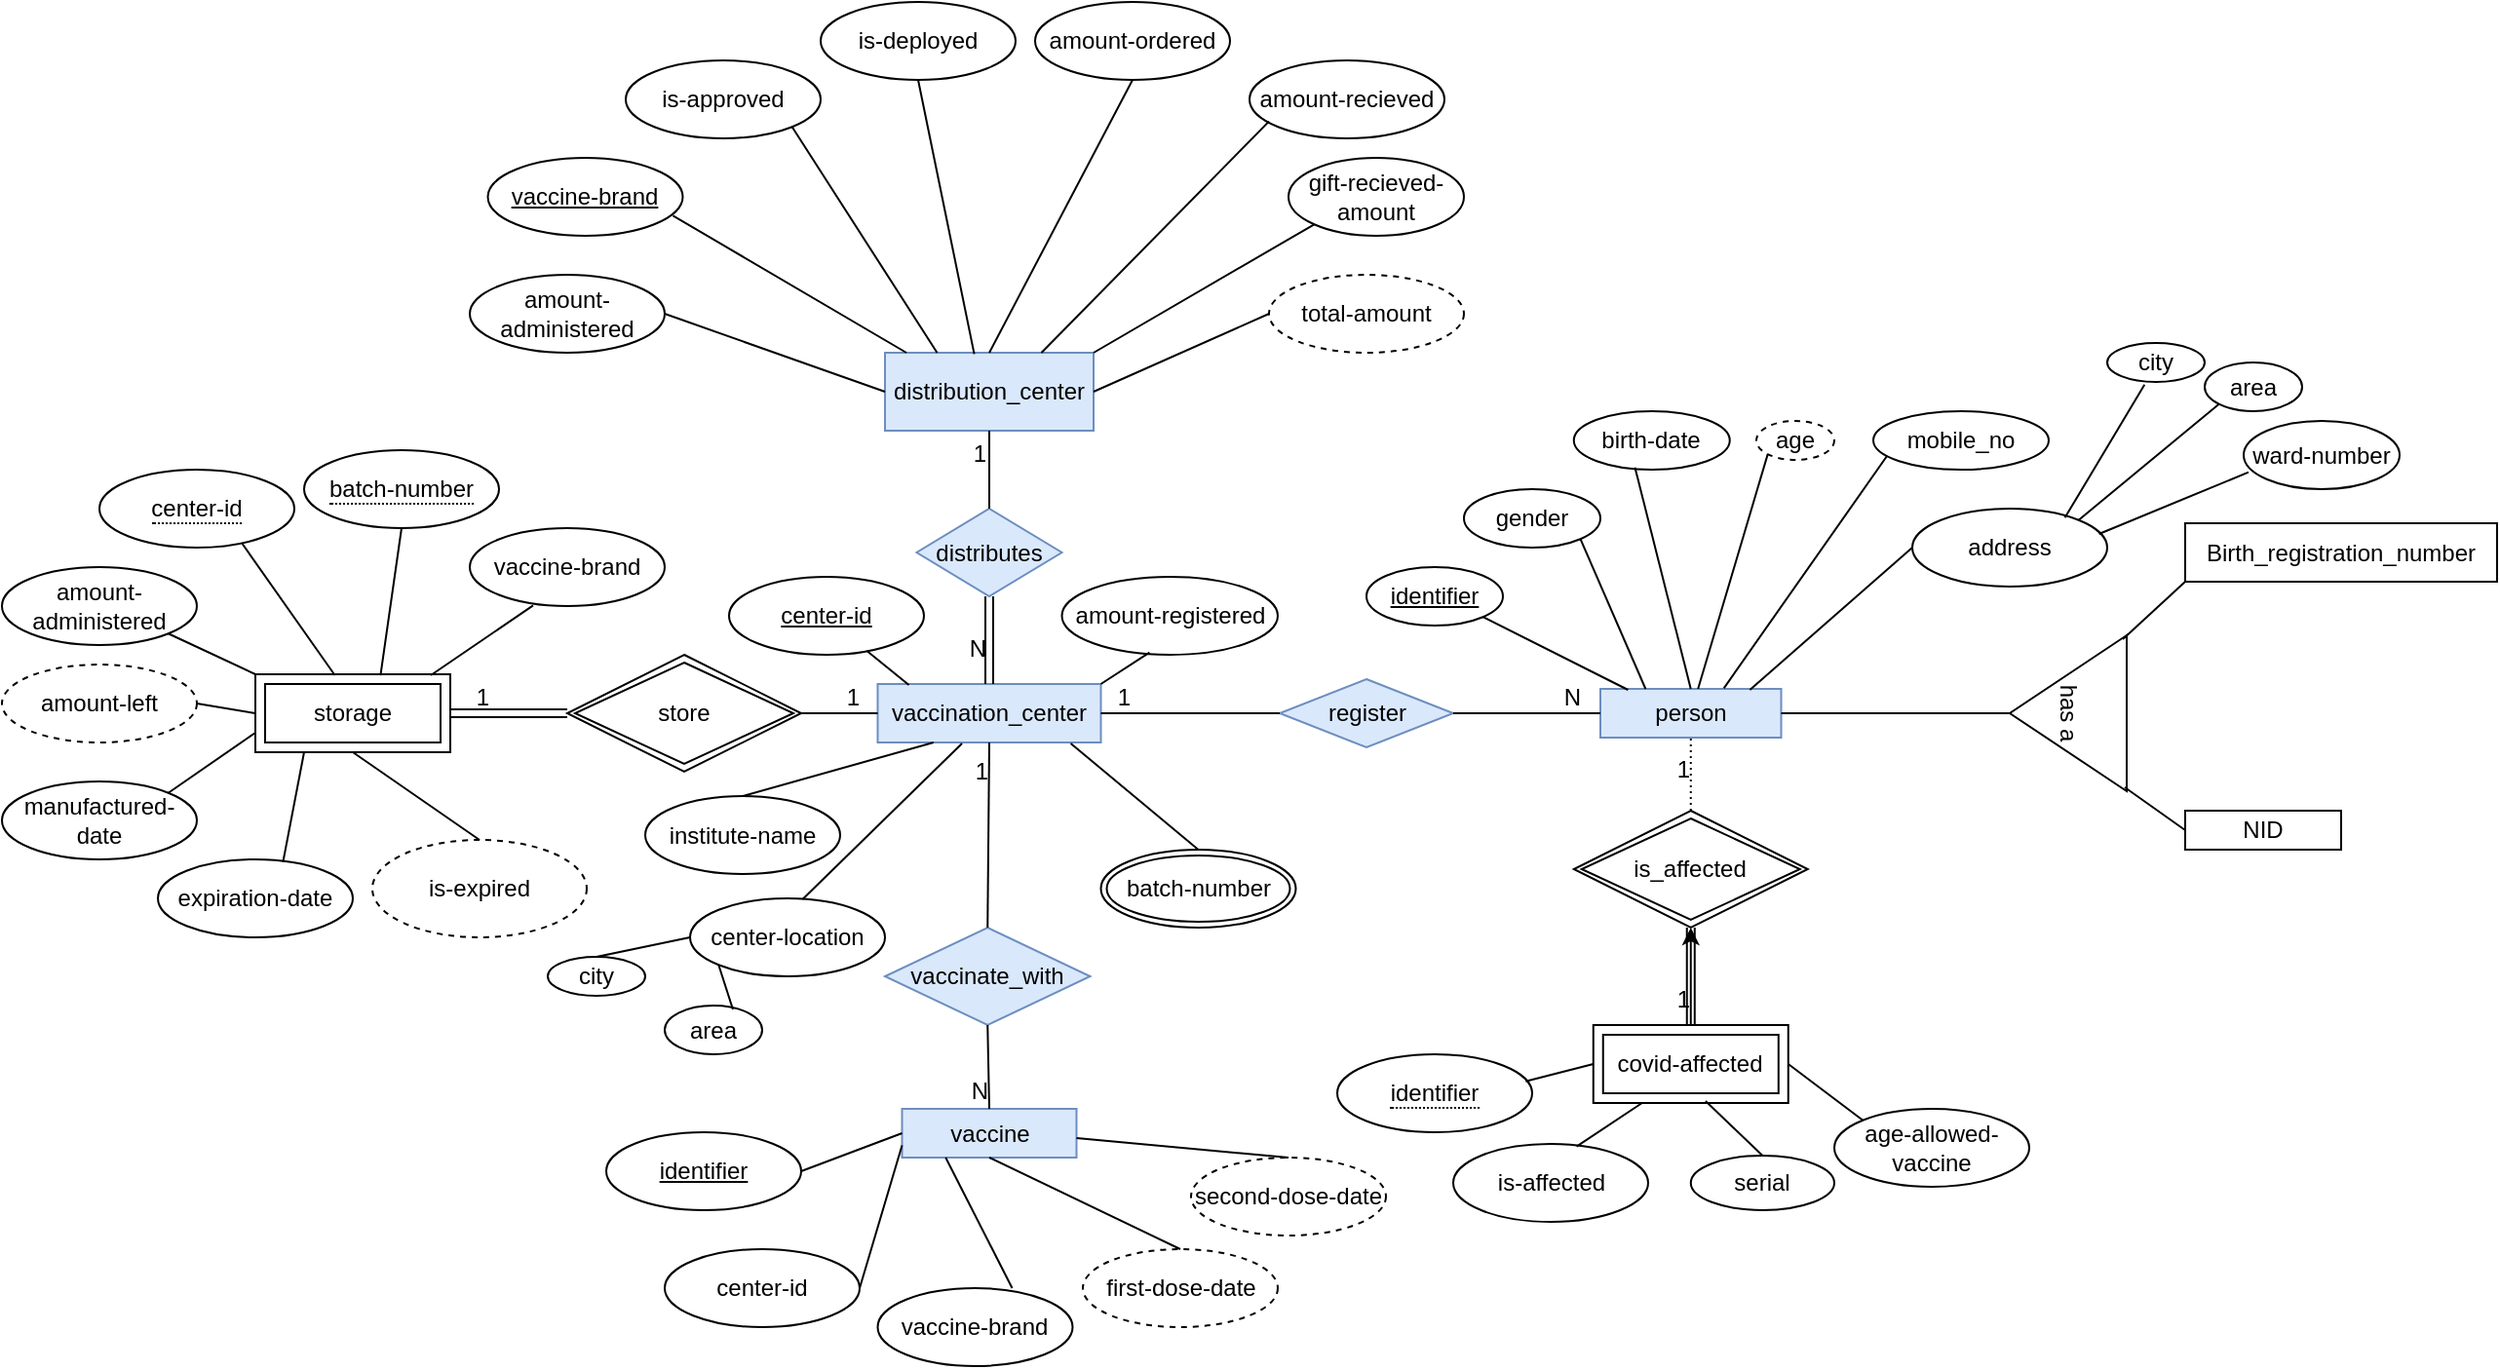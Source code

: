 <mxfile version="15.4.1" type="device"><diagram id="R2lEEEUBdFMjLlhIrx00" name="Page-1"><mxGraphModel dx="1422" dy="800" grid="1" gridSize="10" guides="1" tooltips="1" connect="1" arrows="1" fold="1" page="1" pageScale="1" pageWidth="1600" pageHeight="1200" math="0" shadow="0" extFonts="Permanent Marker^https://fonts.googleapis.com/css?family=Permanent+Marker"><root><mxCell id="0"/><mxCell id="1" parent="0"/><mxCell id="9eP8HECCLVkOq3KNyCgl-5" value="distribution_center" style="whiteSpace=wrap;html=1;align=center;fillColor=#dae8fc;strokeColor=#6c8ebf;" parent="1" vertex="1"><mxGeometry x="513" y="200" width="107" height="40" as="geometry"/></mxCell><mxCell id="9eP8HECCLVkOq3KNyCgl-6" value="vaccine-brand" style="ellipse;whiteSpace=wrap;html=1;align=center;fontStyle=4;" parent="1" vertex="1"><mxGeometry x="309.25" y="100" width="100" height="40" as="geometry"/></mxCell><mxCell id="9eP8HECCLVkOq3KNyCgl-13" value="is-deployed" style="ellipse;whiteSpace=wrap;html=1;align=center;" parent="1" vertex="1"><mxGeometry x="480" y="20" width="100" height="40" as="geometry"/></mxCell><mxCell id="9eP8HECCLVkOq3KNyCgl-14" value="is-approved" style="ellipse;whiteSpace=wrap;html=1;align=center;" parent="1" vertex="1"><mxGeometry x="380" y="50" width="100" height="40" as="geometry"/></mxCell><mxCell id="9eP8HECCLVkOq3KNyCgl-18" value="" style="endArrow=none;html=1;exitX=0.95;exitY=0.742;exitDx=0;exitDy=0;exitPerimeter=0;entryX=0.103;entryY=0;entryDx=0;entryDy=0;entryPerimeter=0;" parent="1" source="9eP8HECCLVkOq3KNyCgl-6" target="9eP8HECCLVkOq3KNyCgl-5" edge="1"><mxGeometry width="50" height="50" relative="1" as="geometry"><mxPoint x="241.667" y="300" as="sourcePoint"/><mxPoint x="480" y="190" as="targetPoint"/><Array as="points"/></mxGeometry></mxCell><mxCell id="9eP8HECCLVkOq3KNyCgl-19" value="" style="endArrow=none;html=1;entryX=1;entryY=1;entryDx=0;entryDy=0;exitX=0.25;exitY=0;exitDx=0;exitDy=0;" parent="1" source="9eP8HECCLVkOq3KNyCgl-5" target="9eP8HECCLVkOq3KNyCgl-14" edge="1"><mxGeometry width="50" height="50" relative="1" as="geometry"><mxPoint x="520" y="320" as="sourcePoint"/><mxPoint x="570" y="270" as="targetPoint"/></mxGeometry></mxCell><mxCell id="9eP8HECCLVkOq3KNyCgl-21" value="amount-ordered" style="ellipse;whiteSpace=wrap;html=1;align=center;" parent="1" vertex="1"><mxGeometry x="590" y="20" width="100" height="40" as="geometry"/></mxCell><mxCell id="9eP8HECCLVkOq3KNyCgl-22" value="amount-recieved" style="ellipse;whiteSpace=wrap;html=1;align=center;" parent="1" vertex="1"><mxGeometry x="700" y="50" width="100" height="40" as="geometry"/></mxCell><mxCell id="9eP8HECCLVkOq3KNyCgl-24" value="" style="endArrow=none;html=1;entryX=0.5;entryY=1;entryDx=0;entryDy=0;exitX=0.428;exitY=0.017;exitDx=0;exitDy=0;exitPerimeter=0;" parent="1" source="9eP8HECCLVkOq3KNyCgl-5" target="9eP8HECCLVkOq3KNyCgl-13" edge="1"><mxGeometry width="50" height="50" relative="1" as="geometry"><mxPoint x="520" y="320" as="sourcePoint"/><mxPoint x="570" y="270" as="targetPoint"/></mxGeometry></mxCell><mxCell id="9eP8HECCLVkOq3KNyCgl-25" value="" style="endArrow=none;html=1;entryX=0.5;entryY=1;entryDx=0;entryDy=0;exitX=0.5;exitY=0;exitDx=0;exitDy=0;" parent="1" source="9eP8HECCLVkOq3KNyCgl-5" target="9eP8HECCLVkOq3KNyCgl-21" edge="1"><mxGeometry width="50" height="50" relative="1" as="geometry"><mxPoint x="520" y="320" as="sourcePoint"/><mxPoint x="570" y="270" as="targetPoint"/></mxGeometry></mxCell><mxCell id="9eP8HECCLVkOq3KNyCgl-26" value="" style="endArrow=none;html=1;entryX=0.1;entryY=0.783;entryDx=0;entryDy=0;exitX=0.75;exitY=0;exitDx=0;exitDy=0;entryPerimeter=0;" parent="1" source="9eP8HECCLVkOq3KNyCgl-5" target="9eP8HECCLVkOq3KNyCgl-22" edge="1"><mxGeometry width="50" height="50" relative="1" as="geometry"><mxPoint x="520" y="320" as="sourcePoint"/><mxPoint x="570" y="270" as="targetPoint"/></mxGeometry></mxCell><mxCell id="9eP8HECCLVkOq3KNyCgl-27" value="gift-recieved-amount" style="ellipse;whiteSpace=wrap;html=1;align=center;" parent="1" vertex="1"><mxGeometry x="720" y="100" width="90" height="40" as="geometry"/></mxCell><mxCell id="9eP8HECCLVkOq3KNyCgl-28" value="" style="endArrow=none;html=1;entryX=0;entryY=1;entryDx=0;entryDy=0;exitX=1;exitY=0;exitDx=0;exitDy=0;" parent="1" source="9eP8HECCLVkOq3KNyCgl-5" target="9eP8HECCLVkOq3KNyCgl-27" edge="1"><mxGeometry width="50" height="50" relative="1" as="geometry"><mxPoint x="610" y="290" as="sourcePoint"/><mxPoint x="660" y="240" as="targetPoint"/></mxGeometry></mxCell><mxCell id="9eP8HECCLVkOq3KNyCgl-29" value="total-amount" style="ellipse;whiteSpace=wrap;html=1;align=center;dashed=1;" parent="1" vertex="1"><mxGeometry x="710" y="160" width="100" height="40" as="geometry"/></mxCell><mxCell id="9eP8HECCLVkOq3KNyCgl-30" value="" style="endArrow=none;html=1;entryX=0;entryY=0.5;entryDx=0;entryDy=0;exitX=1;exitY=0.5;exitDx=0;exitDy=0;" parent="1" source="9eP8HECCLVkOq3KNyCgl-5" target="9eP8HECCLVkOq3KNyCgl-29" edge="1"><mxGeometry width="50" height="50" relative="1" as="geometry"><mxPoint x="610" y="320" as="sourcePoint"/><mxPoint x="660" y="270" as="targetPoint"/></mxGeometry></mxCell><mxCell id="9eP8HECCLVkOq3KNyCgl-31" value="amount-administered" style="ellipse;whiteSpace=wrap;html=1;align=center;" parent="1" vertex="1"><mxGeometry x="300" y="160" width="100" height="40" as="geometry"/></mxCell><mxCell id="9eP8HECCLVkOq3KNyCgl-32" value="" style="endArrow=none;html=1;entryX=1;entryY=0.5;entryDx=0;entryDy=0;exitX=0;exitY=0.5;exitDx=0;exitDy=0;" parent="1" source="9eP8HECCLVkOq3KNyCgl-5" target="9eP8HECCLVkOq3KNyCgl-31" edge="1"><mxGeometry width="50" height="50" relative="1" as="geometry"><mxPoint x="480" y="310" as="sourcePoint"/><mxPoint x="530" y="260" as="targetPoint"/></mxGeometry></mxCell><mxCell id="9eP8HECCLVkOq3KNyCgl-34" value="distributes" style="rhombus;whiteSpace=wrap;html=1;strokeColor=#6c8ebf;fillColor=#dae8fc;" parent="1" vertex="1"><mxGeometry x="529.25" y="280" width="74.5" height="45" as="geometry"/></mxCell><mxCell id="9eP8HECCLVkOq3KNyCgl-36" value="vaccination_center" style="whiteSpace=wrap;html=1;strokeColor=#6c8ebf;fillColor=#dae8fc;" parent="1" vertex="1"><mxGeometry x="509.25" y="370" width="114.5" height="30" as="geometry"/></mxCell><mxCell id="9eP8HECCLVkOq3KNyCgl-49" value="" style="shape=link;html=1;rounded=0;entryX=0.5;entryY=0;entryDx=0;entryDy=0;exitX=0.5;exitY=1;exitDx=0;exitDy=0;" parent="1" source="9eP8HECCLVkOq3KNyCgl-34" target="9eP8HECCLVkOq3KNyCgl-36" edge="1"><mxGeometry relative="1" as="geometry"><mxPoint x="650" y="290" as="sourcePoint"/><mxPoint x="810" y="290" as="targetPoint"/></mxGeometry></mxCell><mxCell id="9eP8HECCLVkOq3KNyCgl-50" value="N" style="resizable=0;html=1;align=right;verticalAlign=bottom;" parent="9eP8HECCLVkOq3KNyCgl-49" connectable="0" vertex="1"><mxGeometry x="1" relative="1" as="geometry"><mxPoint x="-1" y="-10" as="offset"/></mxGeometry></mxCell><mxCell id="9eP8HECCLVkOq3KNyCgl-51" value="" style="endArrow=none;html=1;rounded=0;entryX=0.5;entryY=1;entryDx=0;entryDy=0;exitX=0.5;exitY=0;exitDx=0;exitDy=0;" parent="1" source="9eP8HECCLVkOq3KNyCgl-34" target="9eP8HECCLVkOq3KNyCgl-5" edge="1"><mxGeometry relative="1" as="geometry"><mxPoint x="650" y="290" as="sourcePoint"/><mxPoint x="810" y="290" as="targetPoint"/></mxGeometry></mxCell><mxCell id="9eP8HECCLVkOq3KNyCgl-52" value="1" style="resizable=0;html=1;align=right;verticalAlign=bottom;" parent="9eP8HECCLVkOq3KNyCgl-51" connectable="0" vertex="1"><mxGeometry x="1" relative="1" as="geometry"><mxPoint x="-1" y="20" as="offset"/></mxGeometry></mxCell><mxCell id="9eP8HECCLVkOq3KNyCgl-54" value="institute-name" style="ellipse;whiteSpace=wrap;html=1;align=center;" parent="1" vertex="1"><mxGeometry x="390" y="427.5" width="100" height="40" as="geometry"/></mxCell><mxCell id="9eP8HECCLVkOq3KNyCgl-57" value="center-id" style="ellipse;whiteSpace=wrap;html=1;align=center;fontStyle=4;" parent="1" vertex="1"><mxGeometry x="433" y="315" width="100" height="40" as="geometry"/></mxCell><mxCell id="9eP8HECCLVkOq3KNyCgl-58" value="amount-registered" style="ellipse;whiteSpace=wrap;html=1;align=center;" parent="1" vertex="1"><mxGeometry x="603.75" y="315" width="110.75" height="40" as="geometry"/></mxCell><mxCell id="9eP8HECCLVkOq3KNyCgl-59" value="amount-administered" style="ellipse;whiteSpace=wrap;html=1;align=center;" parent="1" vertex="1"><mxGeometry x="60" y="310" width="100" height="40" as="geometry"/></mxCell><mxCell id="9eP8HECCLVkOq3KNyCgl-133" value="register" style="rhombus;whiteSpace=wrap;html=1;strokeColor=#6c8ebf;fillColor=#dae8fc;" parent="1" vertex="1"><mxGeometry x="715.5" y="367.5" width="89" height="35" as="geometry"/></mxCell><mxCell id="9eP8HECCLVkOq3KNyCgl-135" value="person" style="whiteSpace=wrap;html=1;strokeColor=#6c8ebf;fillColor=#dae8fc;" parent="1" vertex="1"><mxGeometry x="880" y="372.5" width="92.75" height="25" as="geometry"/></mxCell><mxCell id="9eP8HECCLVkOq3KNyCgl-138" value="" style="endArrow=none;html=1;rounded=0;entryX=1;entryY=0.5;entryDx=0;entryDy=0;exitX=0;exitY=0.5;exitDx=0;exitDy=0;" parent="1" source="9eP8HECCLVkOq3KNyCgl-133" target="9eP8HECCLVkOq3KNyCgl-36" edge="1"><mxGeometry relative="1" as="geometry"><mxPoint x="760" y="420" as="sourcePoint"/><mxPoint x="920" y="420" as="targetPoint"/></mxGeometry></mxCell><mxCell id="9eP8HECCLVkOq3KNyCgl-139" value="1" style="resizable=0;html=1;align=right;verticalAlign=bottom;" parent="9eP8HECCLVkOq3KNyCgl-138" connectable="0" vertex="1"><mxGeometry x="1" relative="1" as="geometry"><mxPoint x="16" as="offset"/></mxGeometry></mxCell><mxCell id="9eP8HECCLVkOq3KNyCgl-140" value="" style="endArrow=none;html=1;rounded=0;entryX=0;entryY=0.5;entryDx=0;entryDy=0;exitX=1;exitY=0.5;exitDx=0;exitDy=0;" parent="1" source="9eP8HECCLVkOq3KNyCgl-133" target="9eP8HECCLVkOq3KNyCgl-135" edge="1"><mxGeometry relative="1" as="geometry"><mxPoint x="760" y="420" as="sourcePoint"/><mxPoint x="920" y="420" as="targetPoint"/></mxGeometry></mxCell><mxCell id="9eP8HECCLVkOq3KNyCgl-141" value="N" style="resizable=0;html=1;align=right;verticalAlign=bottom;" parent="9eP8HECCLVkOq3KNyCgl-140" connectable="0" vertex="1"><mxGeometry x="1" relative="1" as="geometry"><mxPoint x="-10" as="offset"/></mxGeometry></mxCell><mxCell id="9eP8HECCLVkOq3KNyCgl-142" value="identifier" style="ellipse;whiteSpace=wrap;html=1;align=center;fontStyle=4;" parent="1" vertex="1"><mxGeometry x="760" y="310" width="70" height="30" as="geometry"/></mxCell><mxCell id="9eP8HECCLVkOq3KNyCgl-143" value="gender" style="ellipse;whiteSpace=wrap;html=1;align=center;" parent="1" vertex="1"><mxGeometry x="810" y="270" width="70" height="30" as="geometry"/></mxCell><mxCell id="9eP8HECCLVkOq3KNyCgl-145" value="birth-date" style="ellipse;whiteSpace=wrap;html=1;align=center;" parent="1" vertex="1"><mxGeometry x="866.38" y="230" width="80" height="30" as="geometry"/></mxCell><mxCell id="9eP8HECCLVkOq3KNyCgl-147" value="age" style="ellipse;whiteSpace=wrap;html=1;align=center;dashed=1;" parent="1" vertex="1"><mxGeometry x="960" y="235" width="40" height="20" as="geometry"/></mxCell><mxCell id="9eP8HECCLVkOq3KNyCgl-151" value="batch-number" style="ellipse;shape=doubleEllipse;margin=3;whiteSpace=wrap;html=1;align=center;" parent="1" vertex="1"><mxGeometry x="623.75" y="455" width="100" height="40" as="geometry"/></mxCell><mxCell id="9eP8HECCLVkOq3KNyCgl-153" value="storage" style="shape=ext;margin=3;double=1;whiteSpace=wrap;html=1;align=center;" parent="1" vertex="1"><mxGeometry x="190" y="365" width="100" height="40" as="geometry"/></mxCell><mxCell id="9eP8HECCLVkOq3KNyCgl-154" value="store" style="shape=rhombus;double=1;perimeter=rhombusPerimeter;whiteSpace=wrap;html=1;align=center;" parent="1" vertex="1"><mxGeometry x="350" y="355" width="120" height="60" as="geometry"/></mxCell><mxCell id="9eP8HECCLVkOq3KNyCgl-155" value="" style="shape=link;html=1;rounded=0;exitX=1;exitY=0.5;exitDx=0;exitDy=0;entryX=0;entryY=0.5;entryDx=0;entryDy=0;" parent="1" source="9eP8HECCLVkOq3KNyCgl-153" target="9eP8HECCLVkOq3KNyCgl-154" edge="1"><mxGeometry relative="1" as="geometry"><mxPoint x="599.25" y="325" as="sourcePoint"/><mxPoint x="759.25" y="325" as="targetPoint"/></mxGeometry></mxCell><mxCell id="9eP8HECCLVkOq3KNyCgl-156" value="1" style="resizable=0;html=1;align=right;verticalAlign=bottom;" parent="9eP8HECCLVkOq3KNyCgl-155" connectable="0" vertex="1"><mxGeometry x="1" relative="1" as="geometry"><mxPoint x="-40" as="offset"/></mxGeometry></mxCell><mxCell id="9eP8HECCLVkOq3KNyCgl-157" value="" style="endArrow=none;html=1;rounded=0;entryX=0;entryY=0.5;entryDx=0;entryDy=0;exitX=1;exitY=0.5;exitDx=0;exitDy=0;" parent="1" source="9eP8HECCLVkOq3KNyCgl-154" target="9eP8HECCLVkOq3KNyCgl-36" edge="1"><mxGeometry relative="1" as="geometry"><mxPoint x="590" y="330" as="sourcePoint"/><mxPoint x="750" y="330" as="targetPoint"/></mxGeometry></mxCell><mxCell id="9eP8HECCLVkOq3KNyCgl-158" value="1" style="resizable=0;html=1;align=right;verticalAlign=bottom;" parent="9eP8HECCLVkOq3KNyCgl-157" connectable="0" vertex="1"><mxGeometry x="1" relative="1" as="geometry"><mxPoint x="-9" as="offset"/></mxGeometry></mxCell><mxCell id="9eP8HECCLVkOq3KNyCgl-159" value="&lt;span style=&quot;border-bottom: 1px dotted&quot;&gt;batch-number&lt;/span&gt;" style="ellipse;whiteSpace=wrap;html=1;align=center;" parent="1" vertex="1"><mxGeometry x="215" y="250" width="100" height="40" as="geometry"/></mxCell><mxCell id="9eP8HECCLVkOq3KNyCgl-160" value="&lt;span style=&quot;border-bottom: 1px dotted&quot;&gt;center-id&lt;/span&gt;" style="ellipse;whiteSpace=wrap;html=1;align=center;" parent="1" vertex="1"><mxGeometry x="110" y="260" width="100" height="40" as="geometry"/></mxCell><mxCell id="9eP8HECCLVkOq3KNyCgl-161" value="amount-left" style="ellipse;whiteSpace=wrap;html=1;align=center;dashed=1;" parent="1" vertex="1"><mxGeometry x="60" y="360" width="100" height="40" as="geometry"/></mxCell><mxCell id="9eP8HECCLVkOq3KNyCgl-162" value="manufactured-date" style="ellipse;whiteSpace=wrap;html=1;align=center;" parent="1" vertex="1"><mxGeometry x="60" y="420" width="100" height="40" as="geometry"/></mxCell><mxCell id="9eP8HECCLVkOq3KNyCgl-163" value="expiration-date" style="ellipse;whiteSpace=wrap;html=1;align=center;" parent="1" vertex="1"><mxGeometry x="140" y="460" width="100" height="40" as="geometry"/></mxCell><mxCell id="9eP8HECCLVkOq3KNyCgl-164" value="is-expired" style="ellipse;whiteSpace=wrap;html=1;align=center;dashed=1;" parent="1" vertex="1"><mxGeometry x="250" y="450" width="110" height="50" as="geometry"/></mxCell><mxCell id="9eP8HECCLVkOq3KNyCgl-165" value="" style="endArrow=none;html=1;entryX=0.5;entryY=1;entryDx=0;entryDy=0;exitX=0.5;exitY=0;exitDx=0;exitDy=0;" parent="1" source="9eP8HECCLVkOq3KNyCgl-164" target="9eP8HECCLVkOq3KNyCgl-153" edge="1"><mxGeometry width="50" height="50" relative="1" as="geometry"><mxPoint x="620" y="360" as="sourcePoint"/><mxPoint x="670" y="310" as="targetPoint"/></mxGeometry></mxCell><mxCell id="9eP8HECCLVkOq3KNyCgl-166" value="" style="endArrow=none;html=1;entryX=0.25;entryY=1;entryDx=0;entryDy=0;exitX=0.642;exitY=0.033;exitDx=0;exitDy=0;exitPerimeter=0;" parent="1" source="9eP8HECCLVkOq3KNyCgl-163" target="9eP8HECCLVkOq3KNyCgl-153" edge="1"><mxGeometry width="50" height="50" relative="1" as="geometry"><mxPoint x="620" y="360" as="sourcePoint"/><mxPoint x="670" y="310" as="targetPoint"/></mxGeometry></mxCell><mxCell id="9eP8HECCLVkOq3KNyCgl-167" value="" style="endArrow=none;html=1;entryX=0.5;entryY=1;entryDx=0;entryDy=0;exitX=0.642;exitY=0.013;exitDx=0;exitDy=0;exitPerimeter=0;" parent="1" source="9eP8HECCLVkOq3KNyCgl-153" target="9eP8HECCLVkOq3KNyCgl-159" edge="1"><mxGeometry width="50" height="50" relative="1" as="geometry"><mxPoint x="620" y="360" as="sourcePoint"/><mxPoint x="670" y="310" as="targetPoint"/></mxGeometry></mxCell><mxCell id="9eP8HECCLVkOq3KNyCgl-168" value="" style="endArrow=none;html=1;entryX=0.733;entryY=0.95;entryDx=0;entryDy=0;entryPerimeter=0;exitX=0.408;exitY=0.013;exitDx=0;exitDy=0;exitPerimeter=0;" parent="1" source="9eP8HECCLVkOq3KNyCgl-153" target="9eP8HECCLVkOq3KNyCgl-160" edge="1"><mxGeometry width="50" height="50" relative="1" as="geometry"><mxPoint x="620" y="360" as="sourcePoint"/><mxPoint x="670" y="310" as="targetPoint"/></mxGeometry></mxCell><mxCell id="9eP8HECCLVkOq3KNyCgl-169" value="" style="endArrow=none;html=1;entryX=1;entryY=1;entryDx=0;entryDy=0;exitX=0;exitY=0;exitDx=0;exitDy=0;" parent="1" source="9eP8HECCLVkOq3KNyCgl-153" target="9eP8HECCLVkOq3KNyCgl-59" edge="1"><mxGeometry width="50" height="50" relative="1" as="geometry"><mxPoint x="620" y="360" as="sourcePoint"/><mxPoint x="670" y="310" as="targetPoint"/></mxGeometry></mxCell><mxCell id="9eP8HECCLVkOq3KNyCgl-170" value="" style="endArrow=none;html=1;entryX=1;entryY=0.5;entryDx=0;entryDy=0;exitX=0;exitY=0.5;exitDx=0;exitDy=0;" parent="1" source="9eP8HECCLVkOq3KNyCgl-153" target="9eP8HECCLVkOq3KNyCgl-161" edge="1"><mxGeometry width="50" height="50" relative="1" as="geometry"><mxPoint x="620" y="360" as="sourcePoint"/><mxPoint x="670" y="310" as="targetPoint"/></mxGeometry></mxCell><mxCell id="9eP8HECCLVkOq3KNyCgl-171" value="" style="endArrow=none;html=1;exitX=0;exitY=0.75;exitDx=0;exitDy=0;entryX=1;entryY=0;entryDx=0;entryDy=0;" parent="1" source="9eP8HECCLVkOq3KNyCgl-153" target="9eP8HECCLVkOq3KNyCgl-162" edge="1"><mxGeometry width="50" height="50" relative="1" as="geometry"><mxPoint x="620" y="360" as="sourcePoint"/><mxPoint x="160" y="410" as="targetPoint"/></mxGeometry></mxCell><mxCell id="9eP8HECCLVkOq3KNyCgl-172" value="" style="endArrow=none;html=1;entryX=0.707;entryY=0.95;entryDx=0;entryDy=0;entryPerimeter=0;exitX=0.14;exitY=0.017;exitDx=0;exitDy=0;exitPerimeter=0;" parent="1" source="9eP8HECCLVkOq3KNyCgl-36" target="9eP8HECCLVkOq3KNyCgl-57" edge="1"><mxGeometry width="50" height="50" relative="1" as="geometry"><mxPoint x="540" y="430" as="sourcePoint"/><mxPoint x="450" y="270" as="targetPoint"/></mxGeometry></mxCell><mxCell id="9eP8HECCLVkOq3KNyCgl-173" value="" style="endArrow=none;html=1;exitX=0.25;exitY=1;exitDx=0;exitDy=0;entryX=0.5;entryY=0;entryDx=0;entryDy=0;" parent="1" source="9eP8HECCLVkOq3KNyCgl-36" target="9eP8HECCLVkOq3KNyCgl-54" edge="1"><mxGeometry width="50" height="50" relative="1" as="geometry"><mxPoint x="620" y="360" as="sourcePoint"/><mxPoint x="490" y="478" as="targetPoint"/></mxGeometry></mxCell><mxCell id="9eP8HECCLVkOq3KNyCgl-174" value="" style="endArrow=none;html=1;entryX=0.5;entryY=0;entryDx=0;entryDy=0;exitX=0.865;exitY=1.017;exitDx=0;exitDy=0;exitPerimeter=0;" parent="1" source="9eP8HECCLVkOq3KNyCgl-36" target="9eP8HECCLVkOq3KNyCgl-151" edge="1"><mxGeometry width="50" height="50" relative="1" as="geometry"><mxPoint x="620" y="360" as="sourcePoint"/><mxPoint x="670" y="310" as="targetPoint"/></mxGeometry></mxCell><mxCell id="9eP8HECCLVkOq3KNyCgl-175" value="" style="endArrow=none;html=1;exitX=1;exitY=0;exitDx=0;exitDy=0;entryX=0.406;entryY=0.971;entryDx=0;entryDy=0;entryPerimeter=0;" parent="1" source="9eP8HECCLVkOq3KNyCgl-36" target="9eP8HECCLVkOq3KNyCgl-58" edge="1"><mxGeometry width="50" height="50" relative="1" as="geometry"><mxPoint x="620" y="360" as="sourcePoint"/><mxPoint x="659" y="370" as="targetPoint"/></mxGeometry></mxCell><mxCell id="9eP8HECCLVkOq3KNyCgl-176" value="address" style="ellipse;whiteSpace=wrap;html=1;align=center;" parent="1" vertex="1"><mxGeometry x="1040" y="280" width="100" height="40" as="geometry"/></mxCell><mxCell id="9eP8HECCLVkOq3KNyCgl-177" value="center-location" style="ellipse;whiteSpace=wrap;html=1;align=center;" parent="1" vertex="1"><mxGeometry x="413" y="480" width="100" height="40" as="geometry"/></mxCell><mxCell id="9eP8HECCLVkOq3KNyCgl-178" value="" style="endArrow=none;html=1;exitX=0.577;exitY=0.013;exitDx=0;exitDy=0;entryX=0.378;entryY=1.017;entryDx=0;entryDy=0;entryPerimeter=0;exitPerimeter=0;" parent="1" source="9eP8HECCLVkOq3KNyCgl-177" target="9eP8HECCLVkOq3KNyCgl-36" edge="1"><mxGeometry width="50" height="50" relative="1" as="geometry"><mxPoint x="640" y="380" as="sourcePoint"/><mxPoint x="540" y="450" as="targetPoint"/></mxGeometry></mxCell><mxCell id="9eP8HECCLVkOq3KNyCgl-179" value="city" style="ellipse;whiteSpace=wrap;html=1;align=center;" parent="1" vertex="1"><mxGeometry x="1140" y="195" width="50" height="20" as="geometry"/></mxCell><mxCell id="9eP8HECCLVkOq3KNyCgl-180" value="area" style="ellipse;whiteSpace=wrap;html=1;align=center;" parent="1" vertex="1"><mxGeometry x="1190" y="205" width="50" height="25" as="geometry"/></mxCell><mxCell id="9eP8HECCLVkOq3KNyCgl-181" value="ward-number" style="ellipse;whiteSpace=wrap;html=1;align=center;" parent="1" vertex="1"><mxGeometry x="1210" y="235" width="80" height="35" as="geometry"/></mxCell><mxCell id="9eP8HECCLVkOq3KNyCgl-182" value="" style="endArrow=none;html=1;entryX=0.383;entryY=1.067;entryDx=0;entryDy=0;entryPerimeter=0;exitX=0.783;exitY=0.117;exitDx=0;exitDy=0;exitPerimeter=0;" parent="1" source="9eP8HECCLVkOq3KNyCgl-176" target="9eP8HECCLVkOq3KNyCgl-179" edge="1"><mxGeometry width="50" height="50" relative="1" as="geometry"><mxPoint x="680" y="380" as="sourcePoint"/><mxPoint x="730" y="330" as="targetPoint"/></mxGeometry></mxCell><mxCell id="9eP8HECCLVkOq3KNyCgl-183" value="" style="endArrow=none;html=1;entryX=0;entryY=1;entryDx=0;entryDy=0;exitX=1;exitY=0;exitDx=0;exitDy=0;" parent="1" source="9eP8HECCLVkOq3KNyCgl-176" target="9eP8HECCLVkOq3KNyCgl-180" edge="1"><mxGeometry width="50" height="50" relative="1" as="geometry"><mxPoint x="680" y="380" as="sourcePoint"/><mxPoint x="730" y="330" as="targetPoint"/></mxGeometry></mxCell><mxCell id="9eP8HECCLVkOq3KNyCgl-184" value="" style="endArrow=none;html=1;exitX=0.958;exitY=0.325;exitDx=0;exitDy=0;entryX=0.031;entryY=0.752;entryDx=0;entryDy=0;exitPerimeter=0;entryPerimeter=0;" parent="1" source="9eP8HECCLVkOq3KNyCgl-176" target="9eP8HECCLVkOq3KNyCgl-181" edge="1"><mxGeometry width="50" height="50" relative="1" as="geometry"><mxPoint x="680" y="380" as="sourcePoint"/><mxPoint x="1060" y="440" as="targetPoint"/></mxGeometry></mxCell><mxCell id="9eP8HECCLVkOq3KNyCgl-185" value="vaccine-brand" style="ellipse;whiteSpace=wrap;html=1;align=center;" parent="1" vertex="1"><mxGeometry x="300" y="290" width="100" height="40" as="geometry"/></mxCell><mxCell id="9eP8HECCLVkOq3KNyCgl-186" value="" style="endArrow=none;html=1;entryX=0.325;entryY=0.992;entryDx=0;entryDy=0;entryPerimeter=0;exitX=0.9;exitY=0.013;exitDx=0;exitDy=0;exitPerimeter=0;" parent="1" source="9eP8HECCLVkOq3KNyCgl-153" target="9eP8HECCLVkOq3KNyCgl-185" edge="1"><mxGeometry width="50" height="50" relative="1" as="geometry"><mxPoint x="560" y="380" as="sourcePoint"/><mxPoint x="610" y="330" as="targetPoint"/></mxGeometry></mxCell><mxCell id="9eP8HECCLVkOq3KNyCgl-187" value="" style="endArrow=none;html=1;entryX=1;entryY=1;entryDx=0;entryDy=0;exitX=0.153;exitY=0.02;exitDx=0;exitDy=0;exitPerimeter=0;" parent="1" source="9eP8HECCLVkOq3KNyCgl-135" target="9eP8HECCLVkOq3KNyCgl-142" edge="1"><mxGeometry width="50" height="50" relative="1" as="geometry"><mxPoint x="600" y="380" as="sourcePoint"/><mxPoint x="650" y="330" as="targetPoint"/></mxGeometry></mxCell><mxCell id="9eP8HECCLVkOq3KNyCgl-188" value="" style="endArrow=none;html=1;entryX=1;entryY=1;entryDx=0;entryDy=0;exitX=0.25;exitY=0;exitDx=0;exitDy=0;" parent="1" source="9eP8HECCLVkOq3KNyCgl-135" target="9eP8HECCLVkOq3KNyCgl-143" edge="1"><mxGeometry width="50" height="50" relative="1" as="geometry"><mxPoint x="600" y="380" as="sourcePoint"/><mxPoint x="650" y="330" as="targetPoint"/></mxGeometry></mxCell><mxCell id="9eP8HECCLVkOq3KNyCgl-190" value="" style="endArrow=none;html=1;entryX=0.392;entryY=0.961;entryDx=0;entryDy=0;entryPerimeter=0;exitX=0.5;exitY=0;exitDx=0;exitDy=0;" parent="1" source="9eP8HECCLVkOq3KNyCgl-135" target="9eP8HECCLVkOq3KNyCgl-145" edge="1"><mxGeometry width="50" height="50" relative="1" as="geometry"><mxPoint x="600" y="380" as="sourcePoint"/><mxPoint x="650" y="330" as="targetPoint"/></mxGeometry></mxCell><mxCell id="9eP8HECCLVkOq3KNyCgl-191" value="" style="endArrow=none;html=1;entryX=0;entryY=1;entryDx=0;entryDy=0;" parent="1" source="9eP8HECCLVkOq3KNyCgl-135" target="9eP8HECCLVkOq3KNyCgl-147" edge="1"><mxGeometry width="50" height="50" relative="1" as="geometry"><mxPoint x="940" y="460" as="sourcePoint"/><mxPoint x="650" y="330" as="targetPoint"/></mxGeometry></mxCell><mxCell id="9eP8HECCLVkOq3KNyCgl-192" value="" style="endArrow=none;html=1;entryX=0.078;entryY=0.767;entryDx=0;entryDy=0;exitX=0.683;exitY=-0.013;exitDx=0;exitDy=0;exitPerimeter=0;entryPerimeter=0;" parent="1" source="9eP8HECCLVkOq3KNyCgl-135" target="ICNOa-yurvy9q_P7lHkJ-1" edge="1"><mxGeometry width="50" height="50" relative="1" as="geometry"><mxPoint x="600" y="380" as="sourcePoint"/><mxPoint x="1034.645" y="264.142" as="targetPoint"/></mxGeometry></mxCell><mxCell id="9eP8HECCLVkOq3KNyCgl-193" value="" style="endArrow=none;html=1;entryX=0;entryY=0.5;entryDx=0;entryDy=0;exitX=0.827;exitY=0.02;exitDx=0;exitDy=0;exitPerimeter=0;" parent="1" source="9eP8HECCLVkOq3KNyCgl-135" target="9eP8HECCLVkOq3KNyCgl-176" edge="1"><mxGeometry width="50" height="50" relative="1" as="geometry"><mxPoint x="980" y="370" as="sourcePoint"/><mxPoint x="660" y="330" as="targetPoint"/></mxGeometry></mxCell><mxCell id="9eP8HECCLVkOq3KNyCgl-195" value="vaccinate_with" style="rhombus;whiteSpace=wrap;html=1;strokeColor=#6c8ebf;fillColor=#dae8fc;" parent="1" vertex="1"><mxGeometry x="513" y="495" width="105.25" height="50" as="geometry"/></mxCell><mxCell id="9eP8HECCLVkOq3KNyCgl-198" value="vaccine" style="whiteSpace=wrap;html=1;strokeColor=#6c8ebf;fillColor=#dae8fc;" parent="1" vertex="1"><mxGeometry x="521.75" y="588" width="89.5" height="25" as="geometry"/></mxCell><mxCell id="9eP8HECCLVkOq3KNyCgl-200" value="" style="endArrow=none;html=1;rounded=0;entryX=0.5;entryY=1;entryDx=0;entryDy=0;exitX=0.5;exitY=0;exitDx=0;exitDy=0;" parent="1" source="9eP8HECCLVkOq3KNyCgl-195" target="9eP8HECCLVkOq3KNyCgl-36" edge="1"><mxGeometry relative="1" as="geometry"><mxPoint x="500" y="520" as="sourcePoint"/><mxPoint x="660" y="520" as="targetPoint"/></mxGeometry></mxCell><mxCell id="9eP8HECCLVkOq3KNyCgl-201" value="1" style="resizable=0;html=1;align=right;verticalAlign=bottom;" parent="9eP8HECCLVkOq3KNyCgl-200" connectable="0" vertex="1"><mxGeometry x="1" relative="1" as="geometry"><mxPoint y="23" as="offset"/></mxGeometry></mxCell><mxCell id="9eP8HECCLVkOq3KNyCgl-202" value="" style="endArrow=none;html=1;rounded=0;exitX=0.5;exitY=1;exitDx=0;exitDy=0;entryX=0.5;entryY=0;entryDx=0;entryDy=0;" parent="1" source="9eP8HECCLVkOq3KNyCgl-195" target="9eP8HECCLVkOq3KNyCgl-198" edge="1"><mxGeometry relative="1" as="geometry"><mxPoint x="500" y="520" as="sourcePoint"/><mxPoint x="566" y="650" as="targetPoint"/></mxGeometry></mxCell><mxCell id="9eP8HECCLVkOq3KNyCgl-203" value="N" style="resizable=0;html=1;align=right;verticalAlign=bottom;" parent="9eP8HECCLVkOq3KNyCgl-202" connectable="0" vertex="1"><mxGeometry x="1" relative="1" as="geometry"/></mxCell><mxCell id="9eP8HECCLVkOq3KNyCgl-204" value="identifier" style="ellipse;whiteSpace=wrap;html=1;align=center;fontStyle=4;" parent="1" vertex="1"><mxGeometry x="370" y="600" width="100" height="40" as="geometry"/></mxCell><mxCell id="9eP8HECCLVkOq3KNyCgl-205" value="first-dose-date" style="ellipse;whiteSpace=wrap;html=1;align=center;dashed=1;" parent="1" vertex="1"><mxGeometry x="614.5" y="660" width="100" height="40" as="geometry"/></mxCell><mxCell id="9eP8HECCLVkOq3KNyCgl-206" value="second-dose-date" style="ellipse;whiteSpace=wrap;html=1;align=center;dashed=1;" parent="1" vertex="1"><mxGeometry x="670" y="613" width="100" height="40" as="geometry"/></mxCell><mxCell id="9eP8HECCLVkOq3KNyCgl-218" value="" style="endArrow=none;html=1;entryX=0.5;entryY=0;entryDx=0;entryDy=0;" parent="1" target="9eP8HECCLVkOq3KNyCgl-206" edge="1"><mxGeometry width="50" height="50" relative="1" as="geometry"><mxPoint x="611.25" y="603" as="sourcePoint"/><mxPoint x="661.25" y="553" as="targetPoint"/></mxGeometry></mxCell><mxCell id="9eP8HECCLVkOq3KNyCgl-220" value="" style="endArrow=none;html=1;exitX=0.5;exitY=0;exitDx=0;exitDy=0;entryX=0.5;entryY=1;entryDx=0;entryDy=0;" parent="1" source="9eP8HECCLVkOq3KNyCgl-205" target="9eP8HECCLVkOq3KNyCgl-198" edge="1"><mxGeometry width="50" height="50" relative="1" as="geometry"><mxPoint x="600" y="510" as="sourcePoint"/><mxPoint x="650" y="460" as="targetPoint"/></mxGeometry></mxCell><mxCell id="9eP8HECCLVkOq3KNyCgl-222" value="" style="endArrow=none;html=1;entryX=0;entryY=0.5;entryDx=0;entryDy=0;exitX=1;exitY=0.5;exitDx=0;exitDy=0;" parent="1" source="9eP8HECCLVkOq3KNyCgl-204" target="9eP8HECCLVkOq3KNyCgl-198" edge="1"><mxGeometry width="50" height="50" relative="1" as="geometry"><mxPoint x="600" y="510" as="sourcePoint"/><mxPoint x="650" y="460" as="targetPoint"/></mxGeometry></mxCell><mxCell id="9eP8HECCLVkOq3KNyCgl-230" value="" style="endArrow=none;html=1;rounded=0;dashed=1;dashPattern=1 2;entryX=0.5;entryY=1;entryDx=0;entryDy=0;exitX=0.5;exitY=0;exitDx=0;exitDy=0;" parent="1" source="9eP8HECCLVkOq3KNyCgl-232" target="9eP8HECCLVkOq3KNyCgl-135" edge="1"><mxGeometry relative="1" as="geometry"><mxPoint x="926.38" y="450" as="sourcePoint"/><mxPoint x="800" y="430" as="targetPoint"/></mxGeometry></mxCell><mxCell id="9eP8HECCLVkOq3KNyCgl-231" value="1" style="resizable=0;html=1;align=right;verticalAlign=bottom;" parent="9eP8HECCLVkOq3KNyCgl-230" connectable="0" vertex="1"><mxGeometry x="1" relative="1" as="geometry"><mxPoint y="25" as="offset"/></mxGeometry></mxCell><mxCell id="9eP8HECCLVkOq3KNyCgl-232" value="is_affected" style="shape=rhombus;double=1;perimeter=rhombusPerimeter;whiteSpace=wrap;html=1;align=center;" parent="1" vertex="1"><mxGeometry x="866.38" y="435" width="120" height="60" as="geometry"/></mxCell><mxCell id="9eP8HECCLVkOq3KNyCgl-233" value="" style="shape=link;html=1;rounded=0;exitX=0.5;exitY=1;exitDx=0;exitDy=0;" parent="1" source="9eP8HECCLVkOq3KNyCgl-232" target="9eP8HECCLVkOq3KNyCgl-235" edge="1"><mxGeometry relative="1" as="geometry"><mxPoint x="640" y="430" as="sourcePoint"/><mxPoint x="800" y="430" as="targetPoint"/></mxGeometry></mxCell><mxCell id="9eP8HECCLVkOq3KNyCgl-234" value="1" style="resizable=0;html=1;align=right;verticalAlign=bottom;" parent="9eP8HECCLVkOq3KNyCgl-233" connectable="0" vertex="1"><mxGeometry x="1" relative="1" as="geometry"><mxPoint y="-5" as="offset"/></mxGeometry></mxCell><mxCell id="9eP8HECCLVkOq3KNyCgl-236" value="" style="edgeStyle=orthogonalEdgeStyle;rounded=0;orthogonalLoop=1;jettySize=auto;html=1;" parent="1" source="9eP8HECCLVkOq3KNyCgl-235" target="9eP8HECCLVkOq3KNyCgl-232" edge="1"><mxGeometry relative="1" as="geometry"/></mxCell><mxCell id="9eP8HECCLVkOq3KNyCgl-235" value="covid-affected" style="shape=ext;margin=3;double=1;whiteSpace=wrap;html=1;align=center;" parent="1" vertex="1"><mxGeometry x="876.38" y="545" width="100" height="40" as="geometry"/></mxCell><mxCell id="9eP8HECCLVkOq3KNyCgl-237" value="&lt;span style=&quot;border-bottom: 1px dotted&quot;&gt;identifier&lt;/span&gt;" style="ellipse;whiteSpace=wrap;html=1;align=center;" parent="1" vertex="1"><mxGeometry x="745" y="560" width="100" height="40" as="geometry"/></mxCell><mxCell id="9eP8HECCLVkOq3KNyCgl-238" value="is-affected" style="ellipse;whiteSpace=wrap;html=1;align=center;" parent="1" vertex="1"><mxGeometry x="804.5" y="606" width="100" height="40" as="geometry"/></mxCell><mxCell id="9eP8HECCLVkOq3KNyCgl-241" value="" style="endArrow=none;html=1;entryX=0;entryY=0.5;entryDx=0;entryDy=0;exitX=0.967;exitY=0.346;exitDx=0;exitDy=0;exitPerimeter=0;" parent="1" source="9eP8HECCLVkOq3KNyCgl-237" target="9eP8HECCLVkOq3KNyCgl-235" edge="1"><mxGeometry width="50" height="50" relative="1" as="geometry"><mxPoint x="830" y="530" as="sourcePoint"/><mxPoint x="750" y="410" as="targetPoint"/></mxGeometry></mxCell><mxCell id="9eP8HECCLVkOq3KNyCgl-242" value="" style="endArrow=none;html=1;entryX=0.25;entryY=1;entryDx=0;entryDy=0;exitX=0.633;exitY=0.033;exitDx=0;exitDy=0;exitPerimeter=0;" parent="1" source="9eP8HECCLVkOq3KNyCgl-238" target="9eP8HECCLVkOq3KNyCgl-235" edge="1"><mxGeometry width="50" height="50" relative="1" as="geometry"><mxPoint x="700" y="460" as="sourcePoint"/><mxPoint x="750" y="410" as="targetPoint"/></mxGeometry></mxCell><mxCell id="9eP8HECCLVkOq3KNyCgl-244" value="" style="endArrow=none;html=1;entryX=0;entryY=0;entryDx=0;entryDy=0;exitX=1;exitY=0.5;exitDx=0;exitDy=0;" parent="1" source="9eP8HECCLVkOq3KNyCgl-235" target="ICNOa-yurvy9q_P7lHkJ-3" edge="1"><mxGeometry width="50" height="50" relative="1" as="geometry"><mxPoint x="1010" y="520" as="sourcePoint"/><mxPoint x="1010" y="593" as="targetPoint"/></mxGeometry></mxCell><mxCell id="NKEek7mWKx_iENR7N5KC-1" value="has a&lt;br&gt;" style="triangle;whiteSpace=wrap;html=1;rotation=90;direction=south;" parent="1" vertex="1"><mxGeometry x="1080" y="355" width="80" height="60" as="geometry"/></mxCell><mxCell id="NKEek7mWKx_iENR7N5KC-2" value="" style="endArrow=none;html=1;entryX=1;entryY=0.5;entryDx=0;entryDy=0;exitX=1;exitY=0.5;exitDx=0;exitDy=0;" parent="1" source="9eP8HECCLVkOq3KNyCgl-135" target="NKEek7mWKx_iENR7N5KC-1" edge="1"><mxGeometry width="50" height="50" relative="1" as="geometry"><mxPoint x="700" y="410" as="sourcePoint"/><mxPoint x="750" y="360" as="targetPoint"/></mxGeometry></mxCell><mxCell id="NKEek7mWKx_iENR7N5KC-3" value="Birth_registration_number" style="rounded=0;whiteSpace=wrap;html=1;" parent="1" vertex="1"><mxGeometry x="1180" y="287.5" width="160" height="30" as="geometry"/></mxCell><mxCell id="NKEek7mWKx_iENR7N5KC-4" value="NID" style="rounded=0;whiteSpace=wrap;html=1;" parent="1" vertex="1"><mxGeometry x="1180" y="435" width="80" height="20" as="geometry"/></mxCell><mxCell id="NKEek7mWKx_iENR7N5KC-5" value="" style="endArrow=none;html=1;entryX=0;entryY=1;entryDx=0;entryDy=0;exitX=0.033;exitY=0.975;exitDx=0;exitDy=0;exitPerimeter=0;" parent="1" source="NKEek7mWKx_iENR7N5KC-1" target="NKEek7mWKx_iENR7N5KC-3" edge="1"><mxGeometry width="50" height="50" relative="1" as="geometry"><mxPoint x="500" y="455" as="sourcePoint"/><mxPoint x="550" y="405" as="targetPoint"/></mxGeometry></mxCell><mxCell id="NKEek7mWKx_iENR7N5KC-6" value="" style="endArrow=none;html=1;entryX=0;entryY=0.5;entryDx=0;entryDy=0;exitX=0.017;exitY=0.025;exitDx=0;exitDy=0;exitPerimeter=0;" parent="1" source="NKEek7mWKx_iENR7N5KC-1" target="NKEek7mWKx_iENR7N5KC-4" edge="1"><mxGeometry width="50" height="50" relative="1" as="geometry"><mxPoint x="500" y="455" as="sourcePoint"/><mxPoint x="550" y="405" as="targetPoint"/></mxGeometry></mxCell><mxCell id="kv_sD6MEgl0Nu847XusN-3" value="city" style="ellipse;whiteSpace=wrap;html=1;align=center;" parent="1" vertex="1"><mxGeometry x="340" y="510" width="50" height="20" as="geometry"/></mxCell><mxCell id="kv_sD6MEgl0Nu847XusN-4" value="area" style="ellipse;whiteSpace=wrap;html=1;align=center;" parent="1" vertex="1"><mxGeometry x="400" y="535" width="50" height="25" as="geometry"/></mxCell><mxCell id="kv_sD6MEgl0Nu847XusN-5" value="" style="endArrow=none;html=1;startSize=14;endSize=14;sourcePerimeterSpacing=8;targetPerimeterSpacing=8;exitX=0;exitY=0.5;exitDx=0;exitDy=0;entryX=0.5;entryY=0;entryDx=0;entryDy=0;" parent="1" source="9eP8HECCLVkOq3KNyCgl-177" target="kv_sD6MEgl0Nu847XusN-3" edge="1"><mxGeometry width="50" height="50" relative="1" as="geometry"><mxPoint x="700" y="430" as="sourcePoint"/><mxPoint x="290" y="560" as="targetPoint"/></mxGeometry></mxCell><mxCell id="kv_sD6MEgl0Nu847XusN-6" value="" style="endArrow=none;html=1;startSize=14;endSize=14;sourcePerimeterSpacing=8;targetPerimeterSpacing=8;exitX=0.7;exitY=0.08;exitDx=0;exitDy=0;exitPerimeter=0;entryX=0;entryY=1;entryDx=0;entryDy=0;" parent="1" source="kv_sD6MEgl0Nu847XusN-4" target="9eP8HECCLVkOq3KNyCgl-177" edge="1"><mxGeometry width="50" height="50" relative="1" as="geometry"><mxPoint x="700" y="430" as="sourcePoint"/><mxPoint x="750" y="380" as="targetPoint"/></mxGeometry></mxCell><mxCell id="ICNOa-yurvy9q_P7lHkJ-1" value="mobile_no" style="ellipse;whiteSpace=wrap;html=1;hachureGap=4;pointerEvents=0;" parent="1" vertex="1"><mxGeometry x="1020" y="230" width="90" height="30" as="geometry"/></mxCell><mxCell id="ICNOa-yurvy9q_P7lHkJ-3" value="age-allowed-vaccine" style="ellipse;whiteSpace=wrap;html=1;align=center;hachureGap=4;pointerEvents=0;" parent="1" vertex="1"><mxGeometry x="1000" y="588" width="100" height="40" as="geometry"/></mxCell><mxCell id="IWwXVPqjCCcap4gc9-n7-1" value="serial" style="ellipse;whiteSpace=wrap;html=1;" parent="1" vertex="1"><mxGeometry x="926.38" y="612" width="73.62" height="28" as="geometry"/></mxCell><mxCell id="IWwXVPqjCCcap4gc9-n7-3" value="" style="endArrow=none;html=1;entryX=0.576;entryY=0.975;entryDx=0;entryDy=0;entryPerimeter=0;exitX=0.5;exitY=0;exitDx=0;exitDy=0;" parent="1" source="IWwXVPqjCCcap4gc9-n7-1" target="9eP8HECCLVkOq3KNyCgl-235" edge="1"><mxGeometry width="50" height="50" relative="1" as="geometry"><mxPoint x="780" y="430" as="sourcePoint"/><mxPoint x="830" y="380" as="targetPoint"/></mxGeometry></mxCell><mxCell id="t3W-bTzhbuvvVlZPR82Z-1" value="center-id" style="ellipse;whiteSpace=wrap;html=1;" vertex="1" parent="1"><mxGeometry x="400" y="660" width="100" height="40" as="geometry"/></mxCell><mxCell id="t3W-bTzhbuvvVlZPR82Z-2" value="vaccine-brand" style="ellipse;whiteSpace=wrap;html=1;" vertex="1" parent="1"><mxGeometry x="509.25" y="680" width="100" height="40" as="geometry"/></mxCell><mxCell id="t3W-bTzhbuvvVlZPR82Z-3" value="" style="endArrow=none;html=1;exitX=1;exitY=0.5;exitDx=0;exitDy=0;entryX=0;entryY=0.75;entryDx=0;entryDy=0;" edge="1" parent="1" source="t3W-bTzhbuvvVlZPR82Z-1" target="9eP8HECCLVkOq3KNyCgl-198"><mxGeometry width="50" height="50" relative="1" as="geometry"><mxPoint x="480.7" y="490.52" as="sourcePoint"/><mxPoint x="562.531" y="410.51" as="targetPoint"/></mxGeometry></mxCell><mxCell id="t3W-bTzhbuvvVlZPR82Z-4" value="" style="endArrow=none;html=1;exitX=0.69;exitY=0;exitDx=0;exitDy=0;entryX=0.25;entryY=1;entryDx=0;entryDy=0;exitPerimeter=0;" edge="1" parent="1" source="t3W-bTzhbuvvVlZPR82Z-2" target="9eP8HECCLVkOq3KNyCgl-198"><mxGeometry width="50" height="50" relative="1" as="geometry"><mxPoint x="490.7" y="500.52" as="sourcePoint"/><mxPoint x="572.531" y="420.51" as="targetPoint"/></mxGeometry></mxCell></root></mxGraphModel></diagram></mxfile>